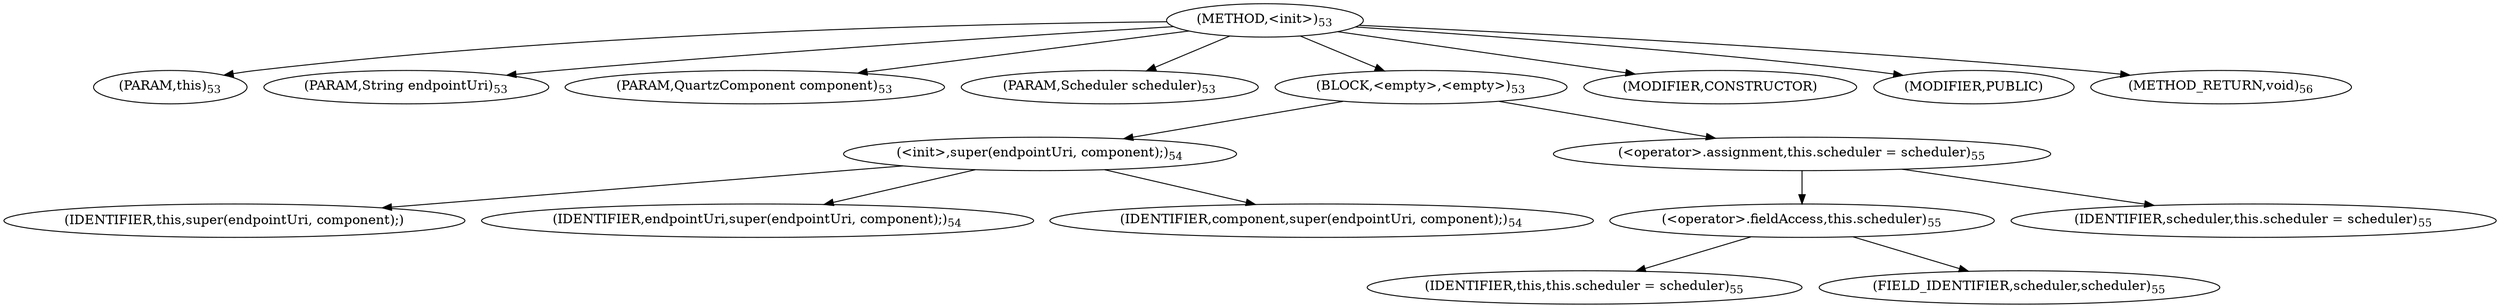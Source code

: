 digraph "&lt;init&gt;" {  
"86" [label = <(METHOD,&lt;init&gt;)<SUB>53</SUB>> ]
"4" [label = <(PARAM,this)<SUB>53</SUB>> ]
"87" [label = <(PARAM,String endpointUri)<SUB>53</SUB>> ]
"88" [label = <(PARAM,QuartzComponent component)<SUB>53</SUB>> ]
"89" [label = <(PARAM,Scheduler scheduler)<SUB>53</SUB>> ]
"90" [label = <(BLOCK,&lt;empty&gt;,&lt;empty&gt;)<SUB>53</SUB>> ]
"91" [label = <(&lt;init&gt;,super(endpointUri, component);)<SUB>54</SUB>> ]
"3" [label = <(IDENTIFIER,this,super(endpointUri, component);)> ]
"92" [label = <(IDENTIFIER,endpointUri,super(endpointUri, component);)<SUB>54</SUB>> ]
"93" [label = <(IDENTIFIER,component,super(endpointUri, component);)<SUB>54</SUB>> ]
"94" [label = <(&lt;operator&gt;.assignment,this.scheduler = scheduler)<SUB>55</SUB>> ]
"95" [label = <(&lt;operator&gt;.fieldAccess,this.scheduler)<SUB>55</SUB>> ]
"5" [label = <(IDENTIFIER,this,this.scheduler = scheduler)<SUB>55</SUB>> ]
"96" [label = <(FIELD_IDENTIFIER,scheduler,scheduler)<SUB>55</SUB>> ]
"97" [label = <(IDENTIFIER,scheduler,this.scheduler = scheduler)<SUB>55</SUB>> ]
"98" [label = <(MODIFIER,CONSTRUCTOR)> ]
"99" [label = <(MODIFIER,PUBLIC)> ]
"100" [label = <(METHOD_RETURN,void)<SUB>56</SUB>> ]
  "86" -> "4" 
  "86" -> "87" 
  "86" -> "88" 
  "86" -> "89" 
  "86" -> "90" 
  "86" -> "98" 
  "86" -> "99" 
  "86" -> "100" 
  "90" -> "91" 
  "90" -> "94" 
  "91" -> "3" 
  "91" -> "92" 
  "91" -> "93" 
  "94" -> "95" 
  "94" -> "97" 
  "95" -> "5" 
  "95" -> "96" 
}
